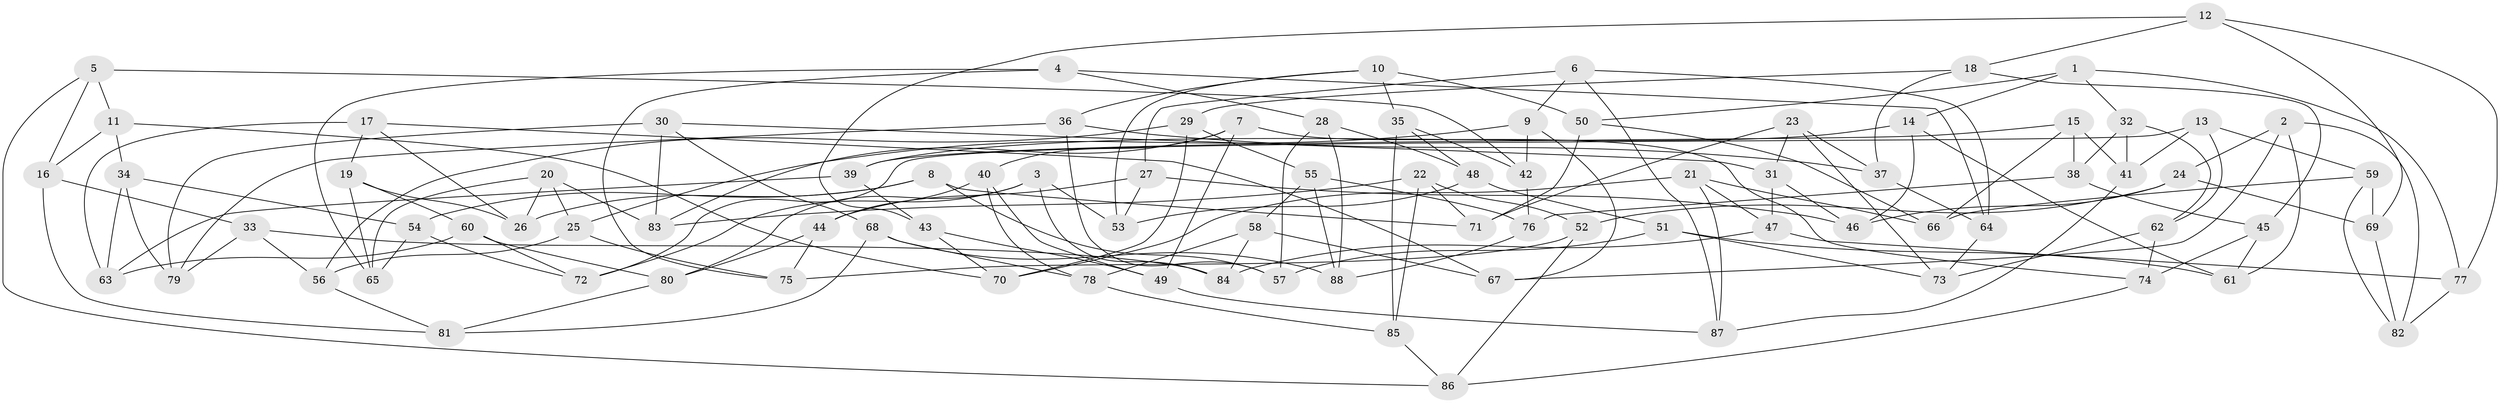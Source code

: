 // coarse degree distribution, {11: 0.03278688524590164, 3: 0.03278688524590164, 6: 0.19672131147540983, 4: 0.6721311475409836, 7: 0.01639344262295082, 5: 0.01639344262295082, 8: 0.03278688524590164}
// Generated by graph-tools (version 1.1) at 2025/20/03/04/25 18:20:58]
// undirected, 88 vertices, 176 edges
graph export_dot {
graph [start="1"]
  node [color=gray90,style=filled];
  1;
  2;
  3;
  4;
  5;
  6;
  7;
  8;
  9;
  10;
  11;
  12;
  13;
  14;
  15;
  16;
  17;
  18;
  19;
  20;
  21;
  22;
  23;
  24;
  25;
  26;
  27;
  28;
  29;
  30;
  31;
  32;
  33;
  34;
  35;
  36;
  37;
  38;
  39;
  40;
  41;
  42;
  43;
  44;
  45;
  46;
  47;
  48;
  49;
  50;
  51;
  52;
  53;
  54;
  55;
  56;
  57;
  58;
  59;
  60;
  61;
  62;
  63;
  64;
  65;
  66;
  67;
  68;
  69;
  70;
  71;
  72;
  73;
  74;
  75;
  76;
  77;
  78;
  79;
  80;
  81;
  82;
  83;
  84;
  85;
  86;
  87;
  88;
  1 -- 32;
  1 -- 50;
  1 -- 14;
  1 -- 77;
  2 -- 82;
  2 -- 67;
  2 -- 61;
  2 -- 24;
  3 -- 72;
  3 -- 84;
  3 -- 53;
  3 -- 80;
  4 -- 65;
  4 -- 64;
  4 -- 75;
  4 -- 28;
  5 -- 86;
  5 -- 16;
  5 -- 42;
  5 -- 11;
  6 -- 87;
  6 -- 27;
  6 -- 9;
  6 -- 64;
  7 -- 49;
  7 -- 83;
  7 -- 74;
  7 -- 40;
  8 -- 54;
  8 -- 26;
  8 -- 71;
  8 -- 57;
  9 -- 25;
  9 -- 67;
  9 -- 42;
  10 -- 53;
  10 -- 50;
  10 -- 35;
  10 -- 36;
  11 -- 70;
  11 -- 34;
  11 -- 16;
  12 -- 69;
  12 -- 77;
  12 -- 18;
  12 -- 43;
  13 -- 62;
  13 -- 72;
  13 -- 41;
  13 -- 59;
  14 -- 46;
  14 -- 61;
  14 -- 39;
  15 -- 38;
  15 -- 39;
  15 -- 41;
  15 -- 66;
  16 -- 33;
  16 -- 81;
  17 -- 63;
  17 -- 67;
  17 -- 26;
  17 -- 19;
  18 -- 29;
  18 -- 45;
  18 -- 37;
  19 -- 65;
  19 -- 60;
  19 -- 26;
  20 -- 65;
  20 -- 25;
  20 -- 83;
  20 -- 26;
  21 -- 66;
  21 -- 47;
  21 -- 87;
  21 -- 70;
  22 -- 52;
  22 -- 71;
  22 -- 85;
  22 -- 83;
  23 -- 71;
  23 -- 37;
  23 -- 73;
  23 -- 31;
  24 -- 52;
  24 -- 46;
  24 -- 69;
  25 -- 56;
  25 -- 75;
  27 -- 44;
  27 -- 46;
  27 -- 53;
  28 -- 48;
  28 -- 57;
  28 -- 88;
  29 -- 55;
  29 -- 70;
  29 -- 56;
  30 -- 31;
  30 -- 79;
  30 -- 83;
  30 -- 68;
  31 -- 46;
  31 -- 47;
  32 -- 41;
  32 -- 38;
  32 -- 62;
  33 -- 79;
  33 -- 84;
  33 -- 56;
  34 -- 79;
  34 -- 54;
  34 -- 63;
  35 -- 48;
  35 -- 85;
  35 -- 42;
  36 -- 37;
  36 -- 57;
  36 -- 79;
  37 -- 64;
  38 -- 76;
  38 -- 45;
  39 -- 43;
  39 -- 63;
  40 -- 49;
  40 -- 78;
  40 -- 44;
  41 -- 87;
  42 -- 76;
  43 -- 70;
  43 -- 49;
  44 -- 80;
  44 -- 75;
  45 -- 61;
  45 -- 74;
  47 -- 84;
  47 -- 77;
  48 -- 53;
  48 -- 51;
  49 -- 87;
  50 -- 66;
  50 -- 71;
  51 -- 57;
  51 -- 61;
  51 -- 73;
  52 -- 75;
  52 -- 86;
  54 -- 72;
  54 -- 65;
  55 -- 88;
  55 -- 58;
  55 -- 76;
  56 -- 81;
  58 -- 67;
  58 -- 84;
  58 -- 78;
  59 -- 69;
  59 -- 82;
  59 -- 66;
  60 -- 72;
  60 -- 80;
  60 -- 63;
  62 -- 74;
  62 -- 73;
  64 -- 73;
  68 -- 88;
  68 -- 78;
  68 -- 81;
  69 -- 82;
  74 -- 86;
  76 -- 88;
  77 -- 82;
  78 -- 85;
  80 -- 81;
  85 -- 86;
}
